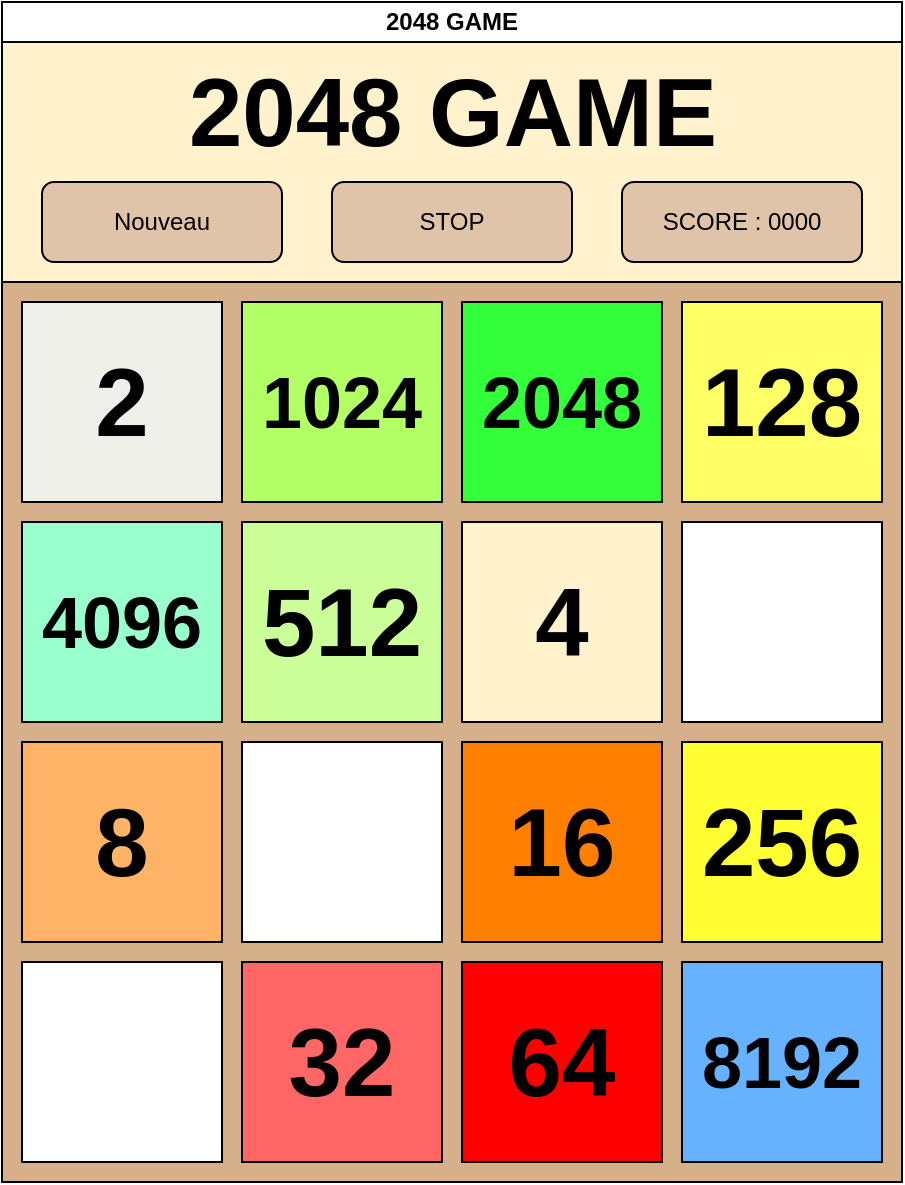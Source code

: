 <mxfile version="24.7.17">
  <diagram name="Page-1" id="UAmm0FpsKRJuYv6AeaOr">
    <mxGraphModel dx="712" dy="835" grid="1" gridSize="10" guides="1" tooltips="1" connect="1" arrows="1" fold="1" page="1" pageScale="1" pageWidth="827" pageHeight="1169" math="0" shadow="0">
      <root>
        <mxCell id="0" />
        <mxCell id="1" parent="0" />
        <mxCell id="FMLz3uaZ5IfwL3zqhrug-1" value="2048 GAME" style="swimlane;whiteSpace=wrap;html=1;startSize=20;fillColor=#FFFFFF;strokeColor=#000000;" vertex="1" parent="1">
          <mxGeometry x="100" y="100" width="450" height="590" as="geometry" />
        </mxCell>
        <mxCell id="FMLz3uaZ5IfwL3zqhrug-69" value="" style="rounded=0;whiteSpace=wrap;html=1;fillColor=#FFF2CC;" vertex="1" parent="FMLz3uaZ5IfwL3zqhrug-1">
          <mxGeometry y="20" width="450" height="120" as="geometry" />
        </mxCell>
        <mxCell id="FMLz3uaZ5IfwL3zqhrug-27" value="" style="rounded=0;whiteSpace=wrap;html=1;fillColor=#D5B08B;" vertex="1" parent="FMLz3uaZ5IfwL3zqhrug-1">
          <mxGeometry y="140" width="450" height="450" as="geometry" />
        </mxCell>
        <mxCell id="FMLz3uaZ5IfwL3zqhrug-2" value="" style="rounded=0;whiteSpace=wrap;html=1;" vertex="1" parent="FMLz3uaZ5IfwL3zqhrug-1">
          <mxGeometry x="10" y="150" width="100" height="100" as="geometry" />
        </mxCell>
        <mxCell id="FMLz3uaZ5IfwL3zqhrug-3" value="" style="rounded=0;whiteSpace=wrap;html=1;" vertex="1" parent="FMLz3uaZ5IfwL3zqhrug-1">
          <mxGeometry x="120" y="150" width="100" height="100" as="geometry" />
        </mxCell>
        <mxCell id="FMLz3uaZ5IfwL3zqhrug-7" value="" style="rounded=0;whiteSpace=wrap;html=1;" vertex="1" parent="FMLz3uaZ5IfwL3zqhrug-1">
          <mxGeometry x="230" y="150" width="100" height="100" as="geometry" />
        </mxCell>
        <mxCell id="FMLz3uaZ5IfwL3zqhrug-8" value="" style="rounded=0;whiteSpace=wrap;html=1;" vertex="1" parent="FMLz3uaZ5IfwL3zqhrug-1">
          <mxGeometry x="340" y="150" width="100" height="100" as="geometry" />
        </mxCell>
        <mxCell id="FMLz3uaZ5IfwL3zqhrug-13" value="" style="rounded=0;whiteSpace=wrap;html=1;fillColor=default;" vertex="1" parent="FMLz3uaZ5IfwL3zqhrug-1">
          <mxGeometry x="340" y="260" width="100" height="100" as="geometry" />
        </mxCell>
        <mxCell id="FMLz3uaZ5IfwL3zqhrug-12" value="" style="rounded=0;whiteSpace=wrap;html=1;" vertex="1" parent="FMLz3uaZ5IfwL3zqhrug-1">
          <mxGeometry x="230" y="260" width="100" height="100" as="geometry" />
        </mxCell>
        <mxCell id="FMLz3uaZ5IfwL3zqhrug-11" value="" style="rounded=0;whiteSpace=wrap;html=1;" vertex="1" parent="FMLz3uaZ5IfwL3zqhrug-1">
          <mxGeometry x="120" y="260" width="100" height="100" as="geometry" />
        </mxCell>
        <mxCell id="FMLz3uaZ5IfwL3zqhrug-10" value="" style="rounded=0;whiteSpace=wrap;html=1;" vertex="1" parent="FMLz3uaZ5IfwL3zqhrug-1">
          <mxGeometry x="10" y="260" width="100" height="100" as="geometry" />
        </mxCell>
        <mxCell id="FMLz3uaZ5IfwL3zqhrug-9" value="" style="rounded=0;whiteSpace=wrap;html=1;" vertex="1" parent="FMLz3uaZ5IfwL3zqhrug-1">
          <mxGeometry x="10" y="370" width="100" height="100" as="geometry" />
        </mxCell>
        <mxCell id="FMLz3uaZ5IfwL3zqhrug-20" value="" style="rounded=0;whiteSpace=wrap;html=1;" vertex="1" parent="FMLz3uaZ5IfwL3zqhrug-1">
          <mxGeometry x="120" y="370" width="100" height="100" as="geometry" />
        </mxCell>
        <mxCell id="FMLz3uaZ5IfwL3zqhrug-19" value="" style="rounded=0;whiteSpace=wrap;html=1;" vertex="1" parent="FMLz3uaZ5IfwL3zqhrug-1">
          <mxGeometry x="230" y="370" width="100" height="100" as="geometry" />
        </mxCell>
        <mxCell id="FMLz3uaZ5IfwL3zqhrug-18" value="" style="rounded=0;whiteSpace=wrap;html=1;" vertex="1" parent="FMLz3uaZ5IfwL3zqhrug-1">
          <mxGeometry x="340" y="370" width="100" height="100" as="geometry" />
        </mxCell>
        <mxCell id="FMLz3uaZ5IfwL3zqhrug-17" value="" style="rounded=0;whiteSpace=wrap;html=1;" vertex="1" parent="FMLz3uaZ5IfwL3zqhrug-1">
          <mxGeometry x="340" y="480" width="100" height="100" as="geometry" />
        </mxCell>
        <mxCell id="FMLz3uaZ5IfwL3zqhrug-15" value="" style="rounded=0;whiteSpace=wrap;html=1;" vertex="1" parent="FMLz3uaZ5IfwL3zqhrug-1">
          <mxGeometry x="230" y="480" width="100" height="100" as="geometry" />
        </mxCell>
        <mxCell id="FMLz3uaZ5IfwL3zqhrug-16" value="" style="rounded=0;whiteSpace=wrap;html=1;" vertex="1" parent="FMLz3uaZ5IfwL3zqhrug-1">
          <mxGeometry x="120" y="480" width="100" height="100" as="geometry" />
        </mxCell>
        <mxCell id="FMLz3uaZ5IfwL3zqhrug-14" value="" style="rounded=0;whiteSpace=wrap;html=1;" vertex="1" parent="FMLz3uaZ5IfwL3zqhrug-1">
          <mxGeometry x="10" y="480" width="100" height="100" as="geometry" />
        </mxCell>
        <mxCell id="FMLz3uaZ5IfwL3zqhrug-21" value="&lt;font style=&quot;font-size: 48px;&quot;&gt;&lt;b&gt;2&lt;/b&gt;&lt;/font&gt;" style="rounded=1;whiteSpace=wrap;html=1;fillColor=#F0F0EB;arcSize=0;" vertex="1" parent="FMLz3uaZ5IfwL3zqhrug-1">
          <mxGeometry x="10" y="150" width="100" height="100" as="geometry" />
        </mxCell>
        <mxCell id="FMLz3uaZ5IfwL3zqhrug-22" value="&lt;span style=&quot;font-size: 48px;&quot;&gt;&lt;b&gt;4&lt;/b&gt;&lt;/span&gt;" style="rounded=1;whiteSpace=wrap;html=1;fillColor=#FFF2CC;arcSize=0;" vertex="1" parent="FMLz3uaZ5IfwL3zqhrug-1">
          <mxGeometry x="230" y="260" width="100" height="100" as="geometry" />
        </mxCell>
        <mxCell id="FMLz3uaZ5IfwL3zqhrug-28" value="&lt;span style=&quot;font-size: 48px;&quot;&gt;&lt;b&gt;8&lt;/b&gt;&lt;/span&gt;" style="rounded=1;whiteSpace=wrap;html=1;fillColor=#FFB366;arcSize=0;" vertex="1" parent="FMLz3uaZ5IfwL3zqhrug-1">
          <mxGeometry x="10" y="370" width="100" height="100" as="geometry" />
        </mxCell>
        <mxCell id="FMLz3uaZ5IfwL3zqhrug-29" value="&lt;span style=&quot;font-size: 48px;&quot;&gt;&lt;b&gt;16&lt;/b&gt;&lt;/span&gt;" style="rounded=1;whiteSpace=wrap;html=1;fillColor=#FF8000;arcSize=0;" vertex="1" parent="FMLz3uaZ5IfwL3zqhrug-1">
          <mxGeometry x="230" y="370" width="100" height="100" as="geometry" />
        </mxCell>
        <mxCell id="FMLz3uaZ5IfwL3zqhrug-30" value="&lt;span style=&quot;font-size: 48px;&quot;&gt;&lt;b&gt;32&lt;/b&gt;&lt;/span&gt;" style="rounded=1;whiteSpace=wrap;html=1;fillColor=#FF6666;arcSize=0;" vertex="1" parent="FMLz3uaZ5IfwL3zqhrug-1">
          <mxGeometry x="120" y="480" width="100" height="100" as="geometry" />
        </mxCell>
        <mxCell id="FMLz3uaZ5IfwL3zqhrug-31" value="&lt;span style=&quot;font-size: 48px;&quot;&gt;&lt;b&gt;64&lt;/b&gt;&lt;/span&gt;" style="rounded=1;whiteSpace=wrap;html=1;fillColor=#FF0000;arcSize=0;" vertex="1" parent="FMLz3uaZ5IfwL3zqhrug-1">
          <mxGeometry x="230" y="480" width="100" height="100" as="geometry" />
        </mxCell>
        <mxCell id="FMLz3uaZ5IfwL3zqhrug-32" value="&lt;span style=&quot;font-size: 48px;&quot;&gt;&lt;b&gt;128&lt;/b&gt;&lt;/span&gt;" style="rounded=1;whiteSpace=wrap;html=1;fillColor=#FFFF66;arcSize=0;" vertex="1" parent="FMLz3uaZ5IfwL3zqhrug-1">
          <mxGeometry x="340" y="150" width="100" height="100" as="geometry" />
        </mxCell>
        <mxCell id="FMLz3uaZ5IfwL3zqhrug-33" value="&lt;span style=&quot;font-size: 48px;&quot;&gt;&lt;b&gt;256&lt;/b&gt;&lt;/span&gt;" style="rounded=1;whiteSpace=wrap;html=1;fillColor=#FFFF33;arcSize=0;" vertex="1" parent="FMLz3uaZ5IfwL3zqhrug-1">
          <mxGeometry x="340" y="370" width="100" height="100" as="geometry" />
        </mxCell>
        <mxCell id="FMLz3uaZ5IfwL3zqhrug-34" value="Nouveau" style="rounded=1;whiteSpace=wrap;html=1;fillColor=#DFC4A9;" vertex="1" parent="FMLz3uaZ5IfwL3zqhrug-1">
          <mxGeometry x="20" y="90" width="120" height="40" as="geometry" />
        </mxCell>
        <mxCell id="FMLz3uaZ5IfwL3zqhrug-62" value="STOP" style="rounded=1;whiteSpace=wrap;html=1;fillColor=#DFC4A9;" vertex="1" parent="FMLz3uaZ5IfwL3zqhrug-1">
          <mxGeometry x="165" y="90" width="120" height="40" as="geometry" />
        </mxCell>
        <mxCell id="FMLz3uaZ5IfwL3zqhrug-63" value="&lt;span style=&quot;font-size: 48px;&quot;&gt;&lt;b&gt;512&lt;/b&gt;&lt;/span&gt;" style="rounded=1;whiteSpace=wrap;html=1;fillColor=#CCFF99;arcSize=0;" vertex="1" parent="FMLz3uaZ5IfwL3zqhrug-1">
          <mxGeometry x="120" y="260" width="100" height="100" as="geometry" />
        </mxCell>
        <mxCell id="FMLz3uaZ5IfwL3zqhrug-64" value="&lt;b style=&quot;&quot;&gt;&lt;font style=&quot;font-size: 36px;&quot;&gt;1024&lt;/font&gt;&lt;/b&gt;" style="rounded=1;whiteSpace=wrap;html=1;fillColor=#B3FF66;arcSize=0;" vertex="1" parent="FMLz3uaZ5IfwL3zqhrug-1">
          <mxGeometry x="120" y="150" width="100" height="100" as="geometry" />
        </mxCell>
        <mxCell id="FMLz3uaZ5IfwL3zqhrug-65" value="&lt;span style=&quot;font-size: 36px;&quot;&gt;&lt;b&gt;2048&lt;/b&gt;&lt;/span&gt;" style="rounded=1;whiteSpace=wrap;html=1;fillColor=#33FF3A;arcSize=0;" vertex="1" parent="FMLz3uaZ5IfwL3zqhrug-1">
          <mxGeometry x="230" y="150" width="100" height="100" as="geometry" />
        </mxCell>
        <mxCell id="FMLz3uaZ5IfwL3zqhrug-66" value="&lt;span style=&quot;font-size: 36px;&quot;&gt;&lt;b&gt;4096&lt;/b&gt;&lt;/span&gt;" style="rounded=1;whiteSpace=wrap;html=1;fillColor=#99FFCC;arcSize=0;" vertex="1" parent="FMLz3uaZ5IfwL3zqhrug-1">
          <mxGeometry x="10" y="260" width="100" height="100" as="geometry" />
        </mxCell>
        <mxCell id="FMLz3uaZ5IfwL3zqhrug-67" value="&lt;span style=&quot;font-size: 36px;&quot;&gt;&lt;b&gt;8192&lt;/b&gt;&lt;/span&gt;" style="rounded=1;whiteSpace=wrap;html=1;fillColor=#66B2FF;arcSize=0;" vertex="1" parent="FMLz3uaZ5IfwL3zqhrug-1">
          <mxGeometry x="340" y="480" width="100" height="100" as="geometry" />
        </mxCell>
        <mxCell id="FMLz3uaZ5IfwL3zqhrug-68" value="SCORE : 0000" style="rounded=1;whiteSpace=wrap;html=1;fillColor=#DFC4A9;" vertex="1" parent="FMLz3uaZ5IfwL3zqhrug-1">
          <mxGeometry x="310" y="90" width="120" height="40" as="geometry" />
        </mxCell>
        <mxCell id="FMLz3uaZ5IfwL3zqhrug-71" value="&lt;font style=&quot;font-size: 48px;&quot;&gt;&lt;b&gt;2048 GAME&lt;/b&gt;&lt;/font&gt;" style="text;html=1;align=center;verticalAlign=middle;resizable=0;points=[];autosize=1;strokeColor=none;fillColor=none;" vertex="1" parent="FMLz3uaZ5IfwL3zqhrug-1">
          <mxGeometry x="80" y="20" width="290" height="70" as="geometry" />
        </mxCell>
      </root>
    </mxGraphModel>
  </diagram>
</mxfile>
